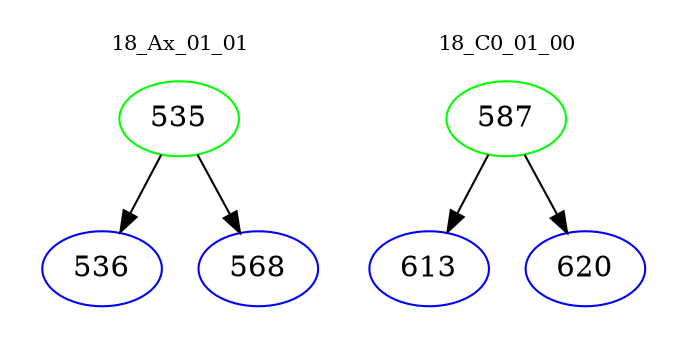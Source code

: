 digraph{
subgraph cluster_0 {
color = white
label = "18_Ax_01_01";
fontsize=10;
T0_535 [label="535", color="green"]
T0_535 -> T0_536 [color="black"]
T0_536 [label="536", color="blue"]
T0_535 -> T0_568 [color="black"]
T0_568 [label="568", color="blue"]
}
subgraph cluster_1 {
color = white
label = "18_C0_01_00";
fontsize=10;
T1_587 [label="587", color="green"]
T1_587 -> T1_613 [color="black"]
T1_613 [label="613", color="blue"]
T1_587 -> T1_620 [color="black"]
T1_620 [label="620", color="blue"]
}
}
